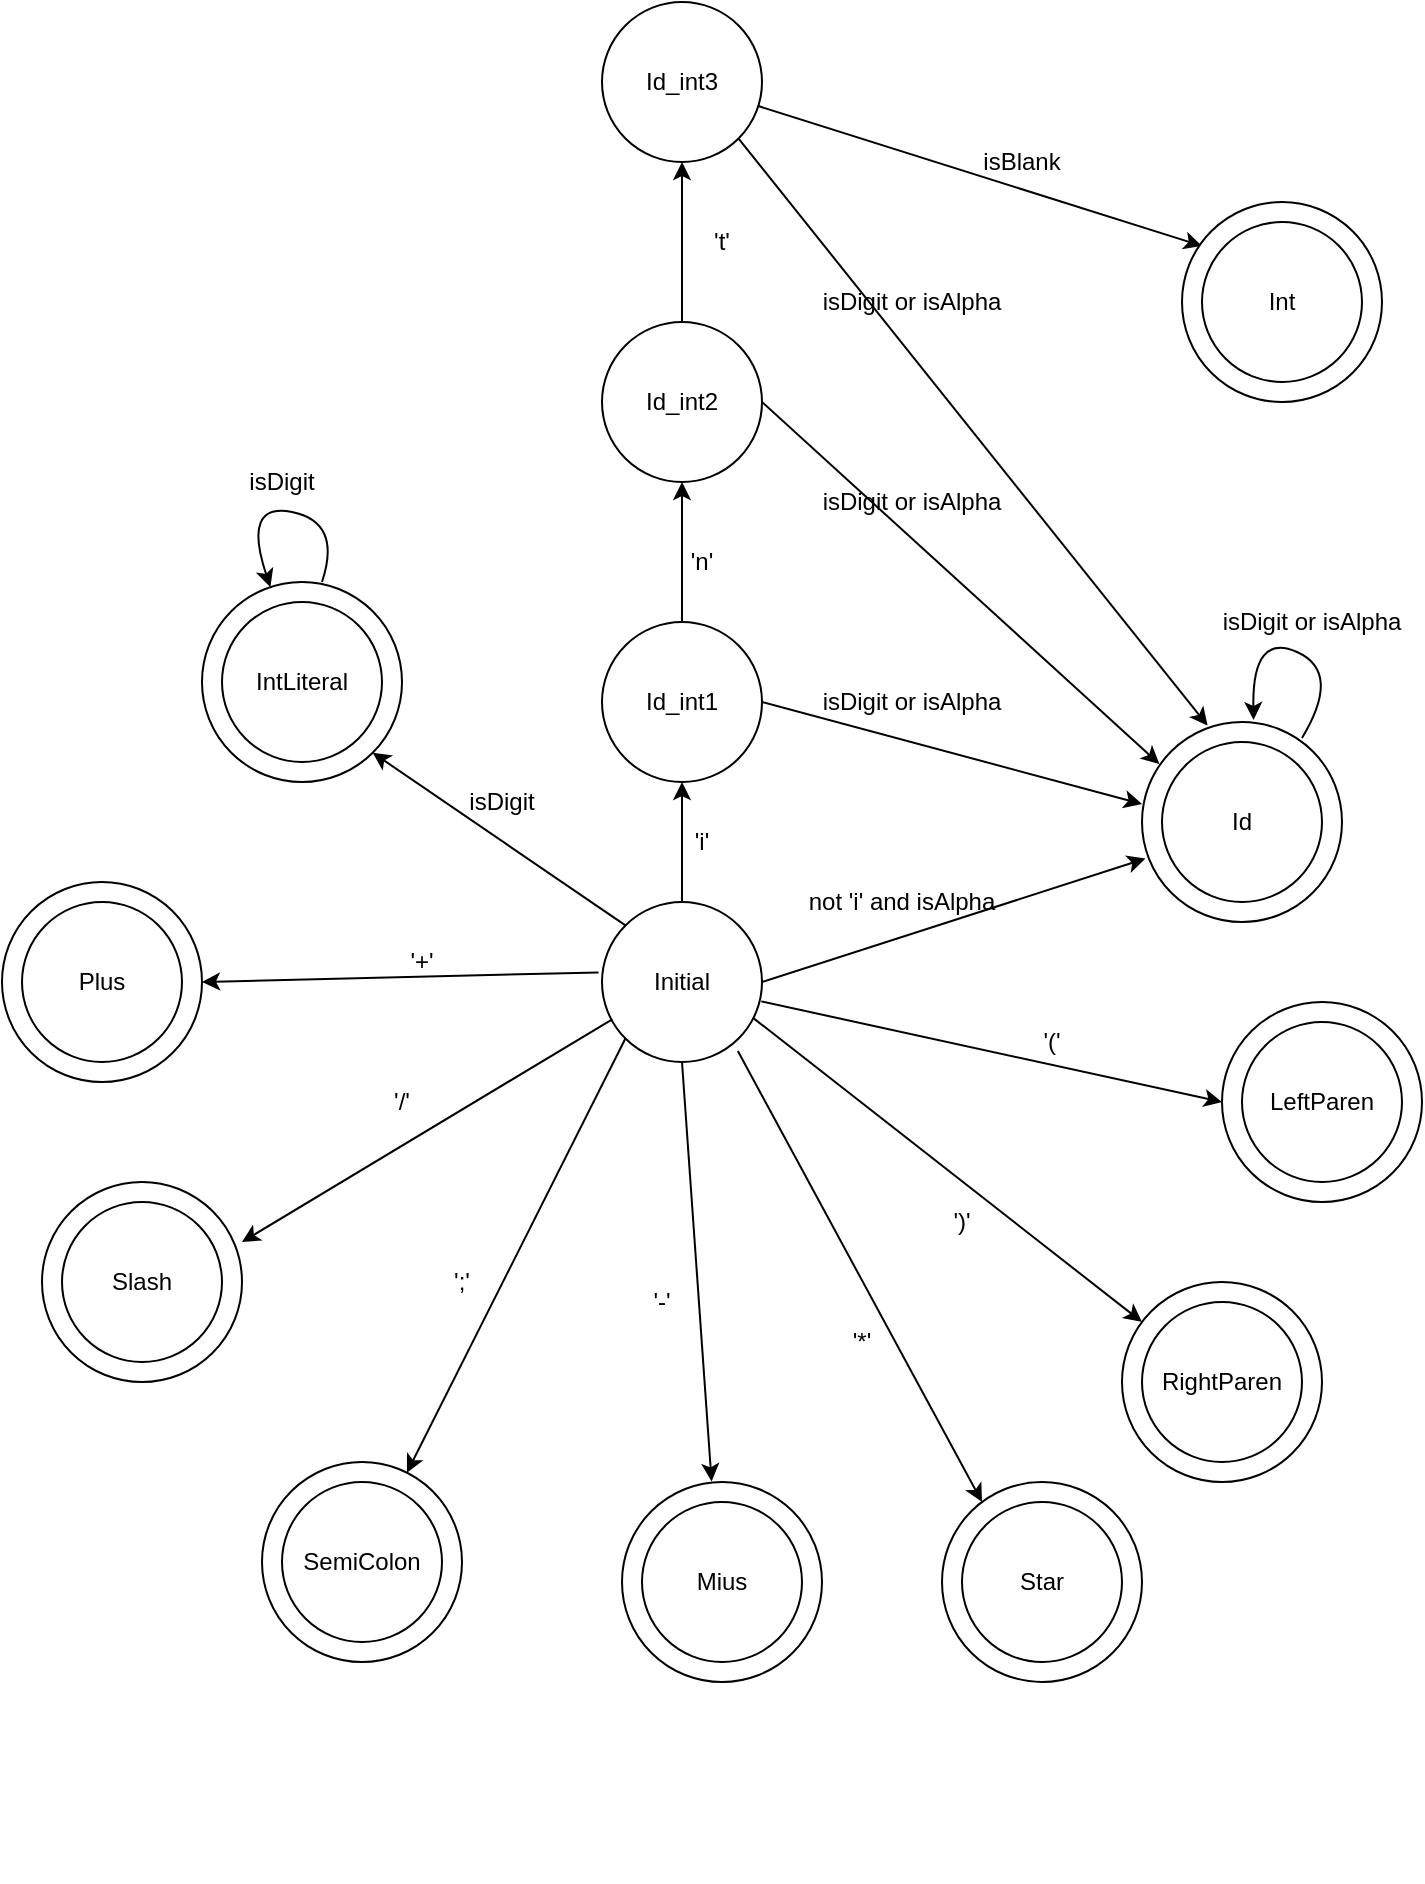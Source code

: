 <mxfile version="12.4.6" type="device"><diagram id="W022P2jp5SQeJCrSxPZH" name="第 1 页"><mxGraphModel dx="1479" dy="500" grid="1" gridSize="10" guides="1" tooltips="1" connect="1" arrows="1" fold="1" page="1" pageScale="1" pageWidth="827" pageHeight="1169" math="0" shadow="0"><root><mxCell id="0"/><mxCell id="1" parent="0"/><mxCell id="pnIjI5Uf5uaKATO6NpMA-1" value="Initial" style="ellipse;whiteSpace=wrap;html=1;aspect=fixed;" vertex="1" parent="1"><mxGeometry x="220" y="580" width="80" height="80" as="geometry"/></mxCell><mxCell id="pnIjI5Uf5uaKATO6NpMA-2" value="Id_int1" style="ellipse;whiteSpace=wrap;html=1;aspect=fixed;" vertex="1" parent="1"><mxGeometry x="220" y="440" width="80" height="80" as="geometry"/></mxCell><mxCell id="pnIjI5Uf5uaKATO6NpMA-3" value="Id_int2" style="ellipse;whiteSpace=wrap;html=1;aspect=fixed;" vertex="1" parent="1"><mxGeometry x="220" y="290" width="80" height="80" as="geometry"/></mxCell><mxCell id="pnIjI5Uf5uaKATO6NpMA-5" value="Id_int3" style="ellipse;whiteSpace=wrap;html=1;aspect=fixed;" vertex="1" parent="1"><mxGeometry x="220" y="130" width="80" height="80" as="geometry"/></mxCell><mxCell id="pnIjI5Uf5uaKATO6NpMA-16" value="" style="endArrow=classic;html=1;entryX=0.5;entryY=1;entryDx=0;entryDy=0;exitX=0.5;exitY=0;exitDx=0;exitDy=0;" edge="1" parent="1" source="pnIjI5Uf5uaKATO6NpMA-1" target="pnIjI5Uf5uaKATO6NpMA-2"><mxGeometry width="50" height="50" relative="1" as="geometry"><mxPoint x="270" y="588" as="sourcePoint"/><mxPoint x="150" y="500" as="targetPoint"/></mxGeometry></mxCell><mxCell id="pnIjI5Uf5uaKATO6NpMA-17" value="'i'" style="text;html=1;strokeColor=none;fillColor=none;align=center;verticalAlign=middle;whiteSpace=wrap;rounded=0;" vertex="1" parent="1"><mxGeometry x="250" y="540" width="40" height="20" as="geometry"/></mxCell><mxCell id="pnIjI5Uf5uaKATO6NpMA-19" value="" style="endArrow=classic;html=1;entryX=0.5;entryY=1;entryDx=0;entryDy=0;" edge="1" parent="1" target="pnIjI5Uf5uaKATO6NpMA-3"><mxGeometry width="50" height="50" relative="1" as="geometry"><mxPoint x="260" y="440" as="sourcePoint"/><mxPoint x="310" y="390" as="targetPoint"/></mxGeometry></mxCell><mxCell id="pnIjI5Uf5uaKATO6NpMA-20" value="'n'" style="text;html=1;strokeColor=none;fillColor=none;align=center;verticalAlign=middle;whiteSpace=wrap;rounded=0;" vertex="1" parent="1"><mxGeometry x="250" y="400" width="40" height="20" as="geometry"/></mxCell><mxCell id="pnIjI5Uf5uaKATO6NpMA-23" value="" style="endArrow=classic;html=1;exitX=0.5;exitY=0;exitDx=0;exitDy=0;entryX=0.5;entryY=1;entryDx=0;entryDy=0;" edge="1" parent="1" source="pnIjI5Uf5uaKATO6NpMA-3" target="pnIjI5Uf5uaKATO6NpMA-5"><mxGeometry width="50" height="50" relative="1" as="geometry"><mxPoint x="260" y="280" as="sourcePoint"/><mxPoint x="310" y="230" as="targetPoint"/></mxGeometry></mxCell><mxCell id="pnIjI5Uf5uaKATO6NpMA-24" value="'t'" style="text;html=1;strokeColor=none;fillColor=none;align=center;verticalAlign=middle;whiteSpace=wrap;rounded=0;" vertex="1" parent="1"><mxGeometry x="260" y="240" width="40" height="20" as="geometry"/></mxCell><mxCell id="pnIjI5Uf5uaKATO6NpMA-25" value="" style="endArrow=classic;html=1;entryX=0.1;entryY=0.22;entryDx=0;entryDy=0;entryPerimeter=0;" edge="1" parent="1" source="pnIjI5Uf5uaKATO6NpMA-5" target="pnIjI5Uf5uaKATO6NpMA-33"><mxGeometry width="50" height="50" relative="1" as="geometry"><mxPoint x="420" y="260" as="sourcePoint"/><mxPoint x="510" y="252" as="targetPoint"/></mxGeometry></mxCell><mxCell id="pnIjI5Uf5uaKATO6NpMA-26" value="isBlank" style="text;html=1;strokeColor=none;fillColor=none;align=center;verticalAlign=middle;whiteSpace=wrap;rounded=0;" vertex="1" parent="1"><mxGeometry x="410" y="200" width="40" height="20" as="geometry"/></mxCell><mxCell id="pnIjI5Uf5uaKATO6NpMA-27" value="" style="endArrow=classic;html=1;exitX=1;exitY=0.5;exitDx=0;exitDy=0;entryX=0.087;entryY=0.21;entryDx=0;entryDy=0;entryPerimeter=0;" edge="1" parent="1" source="pnIjI5Uf5uaKATO6NpMA-3" target="pnIjI5Uf5uaKATO6NpMA-41"><mxGeometry width="50" height="50" relative="1" as="geometry"><mxPoint x="370" y="450" as="sourcePoint"/><mxPoint x="485.04" y="509.04" as="targetPoint"/></mxGeometry></mxCell><mxCell id="pnIjI5Uf5uaKATO6NpMA-28" value="" style="endArrow=classic;html=1;exitX=1;exitY=0.5;exitDx=0;exitDy=0;entryX=0;entryY=0.41;entryDx=0;entryDy=0;entryPerimeter=0;" edge="1" parent="1" source="pnIjI5Uf5uaKATO6NpMA-2" target="pnIjI5Uf5uaKATO6NpMA-41"><mxGeometry width="50" height="50" relative="1" as="geometry"><mxPoint x="360" y="560" as="sourcePoint"/><mxPoint x="480.995" y="521.135" as="targetPoint"/></mxGeometry></mxCell><mxCell id="pnIjI5Uf5uaKATO6NpMA-30" value="" style="endArrow=classic;html=1;exitX=1;exitY=1;exitDx=0;exitDy=0;entryX=0.328;entryY=0.018;entryDx=0;entryDy=0;entryPerimeter=0;" edge="1" parent="1" source="pnIjI5Uf5uaKATO6NpMA-5" target="pnIjI5Uf5uaKATO6NpMA-41"><mxGeometry width="50" height="50" relative="1" as="geometry"><mxPoint x="440" y="380" as="sourcePoint"/><mxPoint x="520" y="490" as="targetPoint"/></mxGeometry></mxCell><mxCell id="pnIjI5Uf5uaKATO6NpMA-32" value="isDigit or isAlpha" style="text;html=1;strokeColor=none;fillColor=none;align=center;verticalAlign=middle;whiteSpace=wrap;rounded=0;" vertex="1" parent="1"><mxGeometry x="320" y="460" width="110" height="40" as="geometry"/></mxCell><mxCell id="pnIjI5Uf5uaKATO6NpMA-36" value="" style="group" vertex="1" connectable="0" parent="1"><mxGeometry x="510" y="230" width="100" height="100" as="geometry"/></mxCell><mxCell id="pnIjI5Uf5uaKATO6NpMA-34" value="" style="group" vertex="1" connectable="0" parent="pnIjI5Uf5uaKATO6NpMA-36"><mxGeometry width="100" height="100" as="geometry"/></mxCell><mxCell id="pnIjI5Uf5uaKATO6NpMA-33" value="" style="ellipse;whiteSpace=wrap;html=1;aspect=fixed;" vertex="1" parent="pnIjI5Uf5uaKATO6NpMA-34"><mxGeometry width="100" height="100" as="geometry"/></mxCell><mxCell id="pnIjI5Uf5uaKATO6NpMA-6" value="Int" style="ellipse;whiteSpace=wrap;html=1;aspect=fixed;" vertex="1" parent="pnIjI5Uf5uaKATO6NpMA-34"><mxGeometry x="10" y="10" width="80" height="80" as="geometry"/></mxCell><mxCell id="pnIjI5Uf5uaKATO6NpMA-37" value="" style="endArrow=classic;html=1;exitX=1;exitY=0.5;exitDx=0;exitDy=0;entryX=0;entryY=1;entryDx=0;entryDy=0;" edge="1" parent="1" source="pnIjI5Uf5uaKATO6NpMA-1"><mxGeometry width="50" height="50" relative="1" as="geometry"><mxPoint x="320" y="620" as="sourcePoint"/><mxPoint x="491.716" y="558.284" as="targetPoint"/></mxGeometry></mxCell><mxCell id="pnIjI5Uf5uaKATO6NpMA-38" value="not 'i' and isAlpha" style="text;html=1;strokeColor=none;fillColor=none;align=center;verticalAlign=middle;whiteSpace=wrap;rounded=0;" vertex="1" parent="1"><mxGeometry x="315" y="580" width="110" as="geometry"/></mxCell><mxCell id="pnIjI5Uf5uaKATO6NpMA-39" value="" style="group" vertex="1" connectable="0" parent="1"><mxGeometry x="490" y="490" width="100" height="100" as="geometry"/></mxCell><mxCell id="pnIjI5Uf5uaKATO6NpMA-40" value="" style="group" vertex="1" connectable="0" parent="pnIjI5Uf5uaKATO6NpMA-39"><mxGeometry width="100" height="100" as="geometry"/></mxCell><mxCell id="pnIjI5Uf5uaKATO6NpMA-41" value="" style="ellipse;whiteSpace=wrap;html=1;aspect=fixed;" vertex="1" parent="pnIjI5Uf5uaKATO6NpMA-40"><mxGeometry width="100" height="100" as="geometry"/></mxCell><mxCell id="pnIjI5Uf5uaKATO6NpMA-42" value="Id" style="ellipse;whiteSpace=wrap;html=1;aspect=fixed;" vertex="1" parent="pnIjI5Uf5uaKATO6NpMA-40"><mxGeometry x="10" y="10" width="80" height="80" as="geometry"/></mxCell><mxCell id="pnIjI5Uf5uaKATO6NpMA-43" value="" style="group" vertex="1" connectable="0" parent="1"><mxGeometry x="-60" y="720" width="100" height="100" as="geometry"/></mxCell><mxCell id="pnIjI5Uf5uaKATO6NpMA-44" value="" style="group" vertex="1" connectable="0" parent="pnIjI5Uf5uaKATO6NpMA-43"><mxGeometry width="100" height="100" as="geometry"/></mxCell><mxCell id="pnIjI5Uf5uaKATO6NpMA-45" value="" style="ellipse;whiteSpace=wrap;html=1;aspect=fixed;" vertex="1" parent="pnIjI5Uf5uaKATO6NpMA-44"><mxGeometry width="100" height="100" as="geometry"/></mxCell><mxCell id="pnIjI5Uf5uaKATO6NpMA-46" value="Slash" style="ellipse;whiteSpace=wrap;html=1;aspect=fixed;" vertex="1" parent="pnIjI5Uf5uaKATO6NpMA-44"><mxGeometry x="10" y="10" width="80" height="80" as="geometry"/></mxCell><mxCell id="pnIjI5Uf5uaKATO6NpMA-47" value="" style="group" vertex="1" connectable="0" parent="1"><mxGeometry x="390" y="870" width="100" height="100" as="geometry"/></mxCell><mxCell id="pnIjI5Uf5uaKATO6NpMA-48" value="" style="group" vertex="1" connectable="0" parent="pnIjI5Uf5uaKATO6NpMA-47"><mxGeometry width="100" height="100" as="geometry"/></mxCell><mxCell id="pnIjI5Uf5uaKATO6NpMA-49" value="" style="ellipse;whiteSpace=wrap;html=1;aspect=fixed;" vertex="1" parent="pnIjI5Uf5uaKATO6NpMA-48"><mxGeometry width="100" height="100" as="geometry"/></mxCell><mxCell id="pnIjI5Uf5uaKATO6NpMA-50" value="Star" style="ellipse;whiteSpace=wrap;html=1;aspect=fixed;" vertex="1" parent="pnIjI5Uf5uaKATO6NpMA-48"><mxGeometry x="10" y="10" width="80" height="80" as="geometry"/></mxCell><mxCell id="pnIjI5Uf5uaKATO6NpMA-51" value="" style="group" vertex="1" connectable="0" parent="1"><mxGeometry x="-80" y="570" width="100" height="100" as="geometry"/></mxCell><mxCell id="pnIjI5Uf5uaKATO6NpMA-52" value="" style="group" vertex="1" connectable="0" parent="pnIjI5Uf5uaKATO6NpMA-51"><mxGeometry width="100" height="100" as="geometry"/></mxCell><mxCell id="pnIjI5Uf5uaKATO6NpMA-53" value="" style="ellipse;whiteSpace=wrap;html=1;aspect=fixed;" vertex="1" parent="pnIjI5Uf5uaKATO6NpMA-52"><mxGeometry width="100" height="100" as="geometry"/></mxCell><mxCell id="pnIjI5Uf5uaKATO6NpMA-54" value="Plus" style="ellipse;whiteSpace=wrap;html=1;aspect=fixed;" vertex="1" parent="pnIjI5Uf5uaKATO6NpMA-52"><mxGeometry x="10" y="10" width="80" height="80" as="geometry"/></mxCell><mxCell id="pnIjI5Uf5uaKATO6NpMA-55" value="" style="group" vertex="1" connectable="0" parent="1"><mxGeometry x="530" y="630" width="100" height="100" as="geometry"/></mxCell><mxCell id="pnIjI5Uf5uaKATO6NpMA-56" value="" style="group" vertex="1" connectable="0" parent="pnIjI5Uf5uaKATO6NpMA-55"><mxGeometry width="100" height="100" as="geometry"/></mxCell><mxCell id="pnIjI5Uf5uaKATO6NpMA-57" value="" style="ellipse;whiteSpace=wrap;html=1;aspect=fixed;" vertex="1" parent="pnIjI5Uf5uaKATO6NpMA-56"><mxGeometry width="100" height="100" as="geometry"/></mxCell><mxCell id="pnIjI5Uf5uaKATO6NpMA-58" value="LeftParen" style="ellipse;whiteSpace=wrap;html=1;aspect=fixed;" vertex="1" parent="pnIjI5Uf5uaKATO6NpMA-56"><mxGeometry x="10" y="10" width="80" height="80" as="geometry"/></mxCell><mxCell id="pnIjI5Uf5uaKATO6NpMA-59" value="" style="group" vertex="1" connectable="0" parent="1"><mxGeometry x="480" y="770" width="100" height="100" as="geometry"/></mxCell><mxCell id="pnIjI5Uf5uaKATO6NpMA-60" value="" style="group" vertex="1" connectable="0" parent="pnIjI5Uf5uaKATO6NpMA-59"><mxGeometry width="100" height="100" as="geometry"/></mxCell><mxCell id="pnIjI5Uf5uaKATO6NpMA-61" value="" style="ellipse;whiteSpace=wrap;html=1;aspect=fixed;" vertex="1" parent="pnIjI5Uf5uaKATO6NpMA-60"><mxGeometry width="100" height="100" as="geometry"/></mxCell><mxCell id="pnIjI5Uf5uaKATO6NpMA-62" value="RightParen" style="ellipse;whiteSpace=wrap;html=1;aspect=fixed;" vertex="1" parent="pnIjI5Uf5uaKATO6NpMA-60"><mxGeometry x="10" y="10" width="80" height="80" as="geometry"/></mxCell><mxCell id="pnIjI5Uf5uaKATO6NpMA-63" value="" style="group" vertex="1" connectable="0" parent="1"><mxGeometry x="230" y="970" width="100" height="100" as="geometry"/></mxCell><mxCell id="pnIjI5Uf5uaKATO6NpMA-64" value="" style="group" vertex="1" connectable="0" parent="pnIjI5Uf5uaKATO6NpMA-63"><mxGeometry y="-100" width="100" height="100" as="geometry"/></mxCell><mxCell id="pnIjI5Uf5uaKATO6NpMA-65" value="" style="ellipse;whiteSpace=wrap;html=1;aspect=fixed;" vertex="1" parent="pnIjI5Uf5uaKATO6NpMA-64"><mxGeometry width="100" height="100" as="geometry"/></mxCell><mxCell id="pnIjI5Uf5uaKATO6NpMA-66" value="Mius" style="ellipse;whiteSpace=wrap;html=1;aspect=fixed;" vertex="1" parent="pnIjI5Uf5uaKATO6NpMA-64"><mxGeometry x="10" y="10" width="80" height="80" as="geometry"/></mxCell><mxCell id="pnIjI5Uf5uaKATO6NpMA-67" value="" style="group" vertex="1" connectable="0" parent="1"><mxGeometry x="50" y="860" width="100" height="100" as="geometry"/></mxCell><mxCell id="pnIjI5Uf5uaKATO6NpMA-68" value="" style="group" vertex="1" connectable="0" parent="pnIjI5Uf5uaKATO6NpMA-67"><mxGeometry width="100" height="100" as="geometry"/></mxCell><mxCell id="pnIjI5Uf5uaKATO6NpMA-69" value="" style="ellipse;whiteSpace=wrap;html=1;aspect=fixed;" vertex="1" parent="pnIjI5Uf5uaKATO6NpMA-68"><mxGeometry width="100" height="100" as="geometry"/></mxCell><mxCell id="pnIjI5Uf5uaKATO6NpMA-70" value="SemiColon" style="ellipse;whiteSpace=wrap;html=1;aspect=fixed;" vertex="1" parent="pnIjI5Uf5uaKATO6NpMA-68"><mxGeometry x="10" y="10" width="80" height="80" as="geometry"/></mxCell><mxCell id="pnIjI5Uf5uaKATO6NpMA-71" value="" style="group" vertex="1" connectable="0" parent="1"><mxGeometry x="20" y="420" width="100" height="100" as="geometry"/></mxCell><mxCell id="pnIjI5Uf5uaKATO6NpMA-72" value="" style="group" vertex="1" connectable="0" parent="pnIjI5Uf5uaKATO6NpMA-71"><mxGeometry width="100" height="100" as="geometry"/></mxCell><mxCell id="pnIjI5Uf5uaKATO6NpMA-73" value="" style="ellipse;whiteSpace=wrap;html=1;aspect=fixed;" vertex="1" parent="pnIjI5Uf5uaKATO6NpMA-72"><mxGeometry width="100" height="100" as="geometry"/></mxCell><mxCell id="pnIjI5Uf5uaKATO6NpMA-74" value="IntLiteral" style="ellipse;whiteSpace=wrap;html=1;aspect=fixed;" vertex="1" parent="pnIjI5Uf5uaKATO6NpMA-72"><mxGeometry x="10" y="10" width="80" height="80" as="geometry"/></mxCell><mxCell id="pnIjI5Uf5uaKATO6NpMA-79" value="" style="endArrow=classic;html=1;exitX=0;exitY=0;exitDx=0;exitDy=0;entryX=1;entryY=1;entryDx=0;entryDy=0;" edge="1" parent="1" source="pnIjI5Uf5uaKATO6NpMA-1" target="pnIjI5Uf5uaKATO6NpMA-73"><mxGeometry width="50" height="50" relative="1" as="geometry"><mxPoint x="150" y="590" as="sourcePoint"/><mxPoint x="200" y="540" as="targetPoint"/></mxGeometry></mxCell><mxCell id="pnIjI5Uf5uaKATO6NpMA-80" value="isDigit" style="text;html=1;strokeColor=none;fillColor=none;align=center;verticalAlign=middle;whiteSpace=wrap;rounded=0;" vertex="1" parent="1"><mxGeometry x="150" y="520" width="40" height="20" as="geometry"/></mxCell><mxCell id="pnIjI5Uf5uaKATO6NpMA-81" value="" style="curved=1;endArrow=classic;html=1;" edge="1" parent="1" target="pnIjI5Uf5uaKATO6NpMA-73"><mxGeometry width="50" height="50" relative="1" as="geometry"><mxPoint x="80" y="420" as="sourcePoint"/><mxPoint x="80" y="370" as="targetPoint"/><Array as="points"><mxPoint x="80" y="420"/><mxPoint x="90" y="390"/><mxPoint x="40" y="380"/></Array></mxGeometry></mxCell><mxCell id="pnIjI5Uf5uaKATO6NpMA-82" value="isDigit" style="text;html=1;strokeColor=none;fillColor=none;align=center;verticalAlign=middle;whiteSpace=wrap;rounded=0;" vertex="1" parent="1"><mxGeometry x="40" y="360" width="40" height="20" as="geometry"/></mxCell><mxCell id="pnIjI5Uf5uaKATO6NpMA-83" value="isDigit or isAlpha" style="text;html=1;strokeColor=none;fillColor=none;align=center;verticalAlign=middle;whiteSpace=wrap;rounded=0;" vertex="1" parent="1"><mxGeometry x="320" y="360" width="110" height="40" as="geometry"/></mxCell><mxCell id="pnIjI5Uf5uaKATO6NpMA-84" value="isDigit or isAlpha" style="text;html=1;strokeColor=none;fillColor=none;align=center;verticalAlign=middle;whiteSpace=wrap;rounded=0;" vertex="1" parent="1"><mxGeometry x="320" y="260" width="110" height="40" as="geometry"/></mxCell><mxCell id="pnIjI5Uf5uaKATO6NpMA-85" value="" style="endArrow=classic;html=1;entryX=1;entryY=0.5;entryDx=0;entryDy=0;exitX=-0.022;exitY=0.44;exitDx=0;exitDy=0;exitPerimeter=0;" edge="1" parent="1" source="pnIjI5Uf5uaKATO6NpMA-1" target="pnIjI5Uf5uaKATO6NpMA-53"><mxGeometry width="50" height="50" relative="1" as="geometry"><mxPoint x="130" y="760" as="sourcePoint"/><mxPoint x="180" y="710" as="targetPoint"/></mxGeometry></mxCell><mxCell id="pnIjI5Uf5uaKATO6NpMA-86" value="'+'" style="text;html=1;strokeColor=none;fillColor=none;align=center;verticalAlign=middle;whiteSpace=wrap;rounded=0;" vertex="1" parent="1"><mxGeometry x="110" y="600" width="40" height="20" as="geometry"/></mxCell><mxCell id="pnIjI5Uf5uaKATO6NpMA-87" value="" style="endArrow=classic;html=1;exitX=0.064;exitY=0.733;exitDx=0;exitDy=0;exitPerimeter=0;entryX=1;entryY=0.3;entryDx=0;entryDy=0;entryPerimeter=0;" edge="1" parent="1" source="pnIjI5Uf5uaKATO6NpMA-1" target="pnIjI5Uf5uaKATO6NpMA-45"><mxGeometry width="50" height="50" relative="1" as="geometry"><mxPoint x="120" y="720" as="sourcePoint"/><mxPoint x="170" y="670" as="targetPoint"/></mxGeometry></mxCell><mxCell id="pnIjI5Uf5uaKATO6NpMA-89" value="" style="endArrow=classic;html=1;exitX=0;exitY=1;exitDx=0;exitDy=0;" edge="1" parent="1" source="pnIjI5Uf5uaKATO6NpMA-1" target="pnIjI5Uf5uaKATO6NpMA-69"><mxGeometry width="50" height="50" relative="1" as="geometry"><mxPoint x="200" y="800" as="sourcePoint"/><mxPoint x="250" y="750" as="targetPoint"/></mxGeometry></mxCell><mxCell id="pnIjI5Uf5uaKATO6NpMA-90" value="" style="endArrow=classic;html=1;exitX=0.5;exitY=1;exitDx=0;exitDy=0;entryX=0.448;entryY=-0.003;entryDx=0;entryDy=0;entryPerimeter=0;" edge="1" parent="1" source="pnIjI5Uf5uaKATO6NpMA-1" target="pnIjI5Uf5uaKATO6NpMA-65"><mxGeometry width="50" height="50" relative="1" as="geometry"><mxPoint x="260" y="790" as="sourcePoint"/><mxPoint x="310" y="740" as="targetPoint"/></mxGeometry></mxCell><mxCell id="pnIjI5Uf5uaKATO6NpMA-91" value="" style="endArrow=classic;html=1;exitX=0.849;exitY=0.931;exitDx=0;exitDy=0;exitPerimeter=0;" edge="1" parent="1" source="pnIjI5Uf5uaKATO6NpMA-1"><mxGeometry width="50" height="50" relative="1" as="geometry"><mxPoint x="340" y="790" as="sourcePoint"/><mxPoint x="410" y="880" as="targetPoint"/></mxGeometry></mxCell><mxCell id="pnIjI5Uf5uaKATO6NpMA-92" value="" style="endArrow=classic;html=1;exitX=0.944;exitY=0.724;exitDx=0;exitDy=0;exitPerimeter=0;" edge="1" parent="1" source="pnIjI5Uf5uaKATO6NpMA-1"><mxGeometry width="50" height="50" relative="1" as="geometry"><mxPoint x="380" y="750" as="sourcePoint"/><mxPoint x="490" y="790" as="targetPoint"/></mxGeometry></mxCell><mxCell id="pnIjI5Uf5uaKATO6NpMA-93" value="" style="endArrow=classic;html=1;exitX=0.995;exitY=0.621;exitDx=0;exitDy=0;exitPerimeter=0;entryX=0;entryY=0.5;entryDx=0;entryDy=0;" edge="1" parent="1" source="pnIjI5Uf5uaKATO6NpMA-1" target="pnIjI5Uf5uaKATO6NpMA-57"><mxGeometry width="50" height="50" relative="1" as="geometry"><mxPoint x="440" y="670" as="sourcePoint"/><mxPoint x="490" y="620" as="targetPoint"/></mxGeometry></mxCell><mxCell id="pnIjI5Uf5uaKATO6NpMA-94" value="'/'" style="text;html=1;strokeColor=none;fillColor=none;align=center;verticalAlign=middle;whiteSpace=wrap;rounded=0;" vertex="1" parent="1"><mxGeometry x="100" y="670" width="40" height="20" as="geometry"/></mxCell><mxCell id="pnIjI5Uf5uaKATO6NpMA-95" value="';'" style="text;html=1;strokeColor=none;fillColor=none;align=center;verticalAlign=middle;whiteSpace=wrap;rounded=0;" vertex="1" parent="1"><mxGeometry x="130" y="760" width="40" height="20" as="geometry"/></mxCell><mxCell id="pnIjI5Uf5uaKATO6NpMA-96" value="'-'" style="text;html=1;strokeColor=none;fillColor=none;align=center;verticalAlign=middle;whiteSpace=wrap;rounded=0;" vertex="1" parent="1"><mxGeometry x="230" y="770" width="40" height="20" as="geometry"/></mxCell><mxCell id="pnIjI5Uf5uaKATO6NpMA-97" value="'*'" style="text;html=1;strokeColor=none;fillColor=none;align=center;verticalAlign=middle;whiteSpace=wrap;rounded=0;" vertex="1" parent="1"><mxGeometry x="330" y="790" width="40" height="20" as="geometry"/></mxCell><mxCell id="pnIjI5Uf5uaKATO6NpMA-98" value="')'" style="text;html=1;strokeColor=none;fillColor=none;align=center;verticalAlign=middle;whiteSpace=wrap;rounded=0;" vertex="1" parent="1"><mxGeometry x="380" y="730" width="40" height="20" as="geometry"/></mxCell><mxCell id="pnIjI5Uf5uaKATO6NpMA-99" value="'('" style="text;html=1;strokeColor=none;fillColor=none;align=center;verticalAlign=middle;whiteSpace=wrap;rounded=0;" vertex="1" parent="1"><mxGeometry x="425" y="640" width="40" height="20" as="geometry"/></mxCell><mxCell id="pnIjI5Uf5uaKATO6NpMA-100" value="" style="curved=1;endArrow=classic;html=1;entryX=0.558;entryY=-0.01;entryDx=0;entryDy=0;entryPerimeter=0;" edge="1" parent="1" target="pnIjI5Uf5uaKATO6NpMA-41"><mxGeometry width="50" height="50" relative="1" as="geometry"><mxPoint x="570" y="498" as="sourcePoint"/><mxPoint x="554.298" y="497.529" as="targetPoint"/><Array as="points"><mxPoint x="590" y="465"/><mxPoint x="545" y="445"/></Array></mxGeometry></mxCell><mxCell id="pnIjI5Uf5uaKATO6NpMA-101" value="isDigit or isAlpha" style="text;html=1;strokeColor=none;fillColor=none;align=center;verticalAlign=middle;whiteSpace=wrap;rounded=0;" vertex="1" parent="1"><mxGeometry x="520" y="420" width="110" height="40" as="geometry"/></mxCell></root></mxGraphModel></diagram></mxfile>